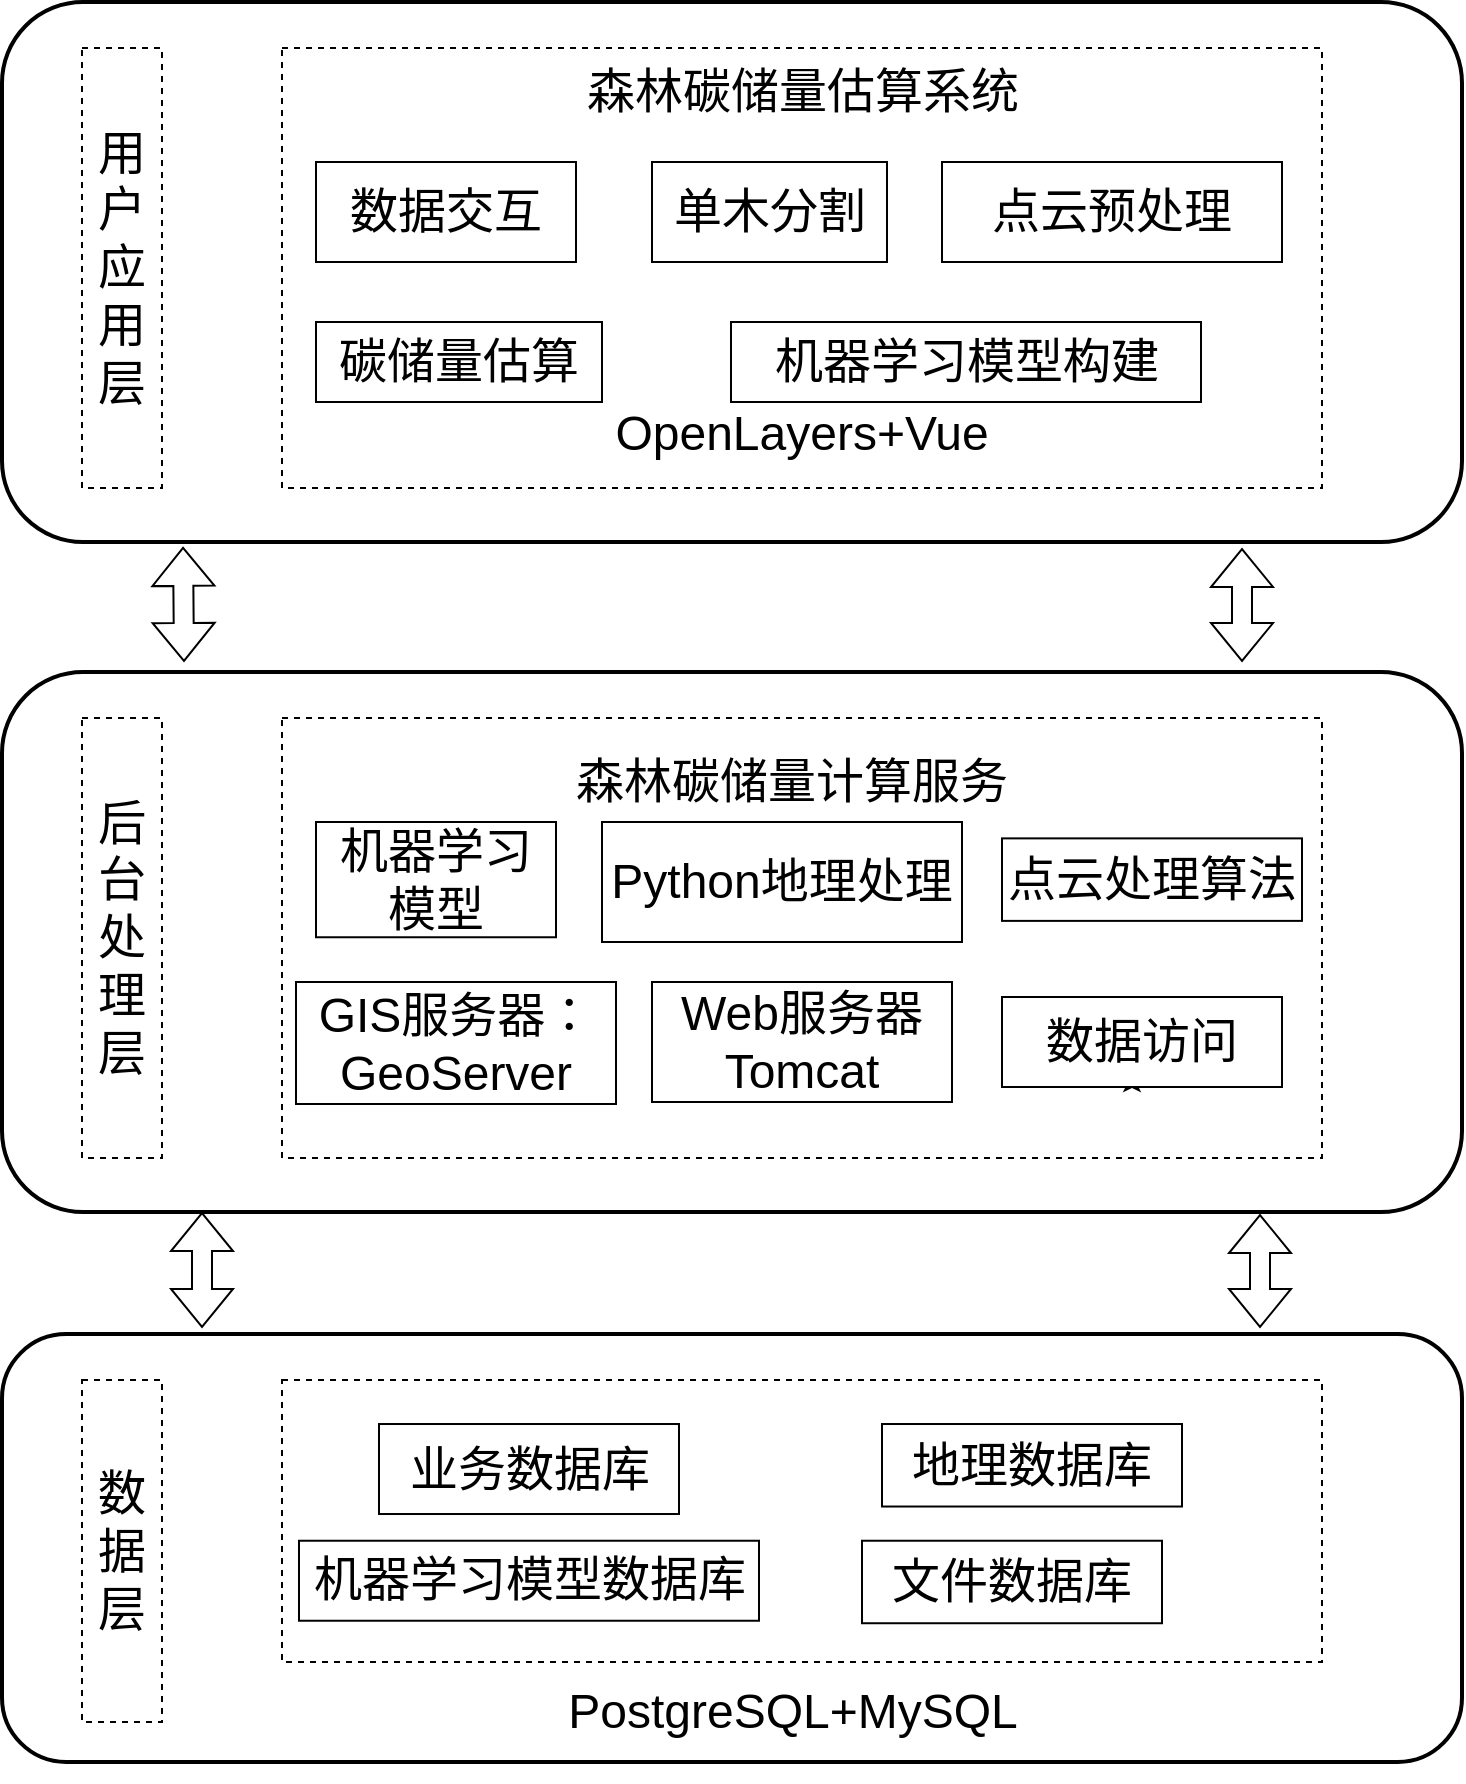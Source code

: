 <mxfile version="23.1.6" type="device">
  <diagram name="第 1 页" id="99LH12-iIIygt7aytNjT">
    <mxGraphModel dx="1893" dy="1029" grid="1" gridSize="10" guides="1" tooltips="1" connect="1" arrows="1" fold="1" page="1" pageScale="1" pageWidth="1200" pageHeight="1600" math="0" shadow="0">
      <root>
        <mxCell id="0" />
        <mxCell id="1" parent="0" />
        <mxCell id="C2tQ5hw08ddfcZUhMbzI-1" value="" style="rounded=1;whiteSpace=wrap;html=1;strokeWidth=2;fontSize=24;" parent="1" vertex="1">
          <mxGeometry x="70" y="80" width="730" height="270" as="geometry" />
        </mxCell>
        <mxCell id="C2tQ5hw08ddfcZUhMbzI-2" value="&lt;font style=&quot;font-size: 24px;&quot;&gt;用户应用层&lt;/font&gt;" style="rounded=0;whiteSpace=wrap;html=1;align=center;dashed=1;fontSize=24;" parent="1" vertex="1">
          <mxGeometry x="110" y="103" width="40" height="220" as="geometry" />
        </mxCell>
        <mxCell id="C2tQ5hw08ddfcZUhMbzI-3" value="" style="rounded=0;whiteSpace=wrap;html=1;dashed=1;fontSize=24;" parent="1" vertex="1">
          <mxGeometry x="210" y="103" width="520" height="220" as="geometry" />
        </mxCell>
        <mxCell id="C2tQ5hw08ddfcZUhMbzI-4" value="&lt;font style=&quot;font-size: 24px;&quot;&gt;森林碳储量估算系统&lt;/font&gt;" style="text;html=1;align=center;verticalAlign=middle;whiteSpace=wrap;rounded=0;fontSize=24;" parent="1" vertex="1">
          <mxGeometry x="332.5" y="120" width="275" height="10" as="geometry" />
        </mxCell>
        <mxCell id="C2tQ5hw08ddfcZUhMbzI-5" value="数据交互" style="rounded=0;whiteSpace=wrap;html=1;fontSize=24;" parent="1" vertex="1">
          <mxGeometry x="227" y="160" width="130" height="50" as="geometry" />
        </mxCell>
        <mxCell id="C2tQ5hw08ddfcZUhMbzI-13" value="" style="shape=flexArrow;endArrow=classic;startArrow=classic;html=1;rounded=0;entryX=0.124;entryY=1.009;entryDx=0;entryDy=0;entryPerimeter=0;fontSize=24;" parent="1" target="C2tQ5hw08ddfcZUhMbzI-1" edge="1">
          <mxGeometry width="100" height="100" relative="1" as="geometry">
            <mxPoint x="161" y="410" as="sourcePoint" />
            <mxPoint x="260" y="360" as="targetPoint" />
          </mxGeometry>
        </mxCell>
        <mxCell id="C2tQ5hw08ddfcZUhMbzI-15" value="" style="shape=flexArrow;endArrow=classic;startArrow=classic;html=1;rounded=0;entryX=0.124;entryY=1.009;entryDx=0;entryDy=0;entryPerimeter=0;fontSize=24;" parent="1" edge="1">
          <mxGeometry width="100" height="100" relative="1" as="geometry">
            <mxPoint x="690" y="410" as="sourcePoint" />
            <mxPoint x="690" y="353" as="targetPoint" />
          </mxGeometry>
        </mxCell>
        <mxCell id="C2tQ5hw08ddfcZUhMbzI-30" value="&lt;font style=&quot;font-size: 24px;&quot;&gt;&lt;font style=&quot;font-size: 24px;&quot;&gt;OpenLayers&lt;/font&gt;+Vue&lt;/font&gt;" style="text;html=1;align=center;verticalAlign=middle;whiteSpace=wrap;rounded=0;fontSize=24;" parent="1" vertex="1">
          <mxGeometry x="440" y="281" width="60" height="30" as="geometry" />
        </mxCell>
        <mxCell id="W-qZDdTBoF4F8lyK2ylj-1" value="单木分割" style="rounded=0;whiteSpace=wrap;html=1;fontSize=24;" vertex="1" parent="1">
          <mxGeometry x="395" y="160" width="117.5" height="50" as="geometry" />
        </mxCell>
        <mxCell id="W-qZDdTBoF4F8lyK2ylj-3" value="点云预处理" style="rounded=0;whiteSpace=wrap;html=1;fontSize=24;" vertex="1" parent="1">
          <mxGeometry x="540" y="160" width="170" height="50" as="geometry" />
        </mxCell>
        <mxCell id="W-qZDdTBoF4F8lyK2ylj-4" value="机器学习模型构建" style="rounded=0;whiteSpace=wrap;html=1;fontSize=24;rotation=0;" vertex="1" parent="1">
          <mxGeometry x="434.5" y="240" width="235" height="40" as="geometry" />
        </mxCell>
        <mxCell id="W-qZDdTBoF4F8lyK2ylj-6" value="碳储量估算" style="rounded=0;whiteSpace=wrap;html=1;fontSize=24;" vertex="1" parent="1">
          <mxGeometry x="227" y="240" width="143" height="40" as="geometry" />
        </mxCell>
        <mxCell id="W-qZDdTBoF4F8lyK2ylj-10" style="edgeStyle=orthogonalEdgeStyle;rounded=0;orthogonalLoop=1;jettySize=auto;html=1;exitX=0.5;exitY=1;exitDx=0;exitDy=0;fontSize=24;" edge="1" parent="1">
          <mxGeometry relative="1" as="geometry">
            <mxPoint x="647.5" y="280" as="sourcePoint" />
            <mxPoint x="647.5" y="280" as="targetPoint" />
          </mxGeometry>
        </mxCell>
        <mxCell id="W-qZDdTBoF4F8lyK2ylj-11" value="" style="rounded=1;whiteSpace=wrap;html=1;strokeWidth=2;fontSize=24;" vertex="1" parent="1">
          <mxGeometry x="70" y="415" width="730" height="270" as="geometry" />
        </mxCell>
        <mxCell id="W-qZDdTBoF4F8lyK2ylj-12" value="&lt;font style=&quot;font-size: 24px;&quot;&gt;后台处理层&lt;/font&gt;" style="rounded=0;whiteSpace=wrap;html=1;align=center;dashed=1;fontSize=24;" vertex="1" parent="1">
          <mxGeometry x="110" y="438" width="40" height="220" as="geometry" />
        </mxCell>
        <mxCell id="W-qZDdTBoF4F8lyK2ylj-13" value="" style="rounded=0;whiteSpace=wrap;html=1;dashed=1;fontSize=24;" vertex="1" parent="1">
          <mxGeometry x="210" y="438" width="520" height="220" as="geometry" />
        </mxCell>
        <mxCell id="W-qZDdTBoF4F8lyK2ylj-15" value="GIS服务器：GeoServer" style="rounded=0;whiteSpace=wrap;html=1;fontSize=24;" vertex="1" parent="1">
          <mxGeometry x="217" y="570" width="160" height="61" as="geometry" />
        </mxCell>
        <mxCell id="W-qZDdTBoF4F8lyK2ylj-19" value="Web服务器Tomcat" style="rounded=0;whiteSpace=wrap;html=1;fontSize=24;" vertex="1" parent="1">
          <mxGeometry x="395" y="570" width="150" height="60" as="geometry" />
        </mxCell>
        <mxCell id="W-qZDdTBoF4F8lyK2ylj-20" value="Python地理处理" style="rounded=0;whiteSpace=wrap;html=1;fontSize=24;" vertex="1" parent="1">
          <mxGeometry x="370" y="490" width="180" height="60" as="geometry" />
        </mxCell>
        <mxCell id="W-qZDdTBoF4F8lyK2ylj-21" value="机器学习模型" style="rounded=0;whiteSpace=wrap;html=1;fontSize=24;" vertex="1" parent="1">
          <mxGeometry x="227" y="490" width="120" height="57.63" as="geometry" />
        </mxCell>
        <mxCell id="W-qZDdTBoF4F8lyK2ylj-24" style="edgeStyle=orthogonalEdgeStyle;rounded=0;orthogonalLoop=1;jettySize=auto;html=1;exitX=0.5;exitY=1;exitDx=0;exitDy=0;fontSize=24;" edge="1" parent="1" source="W-qZDdTBoF4F8lyK2ylj-18">
          <mxGeometry relative="1" as="geometry">
            <mxPoint x="635" y="616" as="sourcePoint" />
            <mxPoint x="635" y="616" as="targetPoint" />
          </mxGeometry>
        </mxCell>
        <mxCell id="W-qZDdTBoF4F8lyK2ylj-25" value="点云处理算法" style="rounded=0;whiteSpace=wrap;html=1;fontSize=24;" vertex="1" parent="1">
          <mxGeometry x="570" y="498.19" width="150" height="41.25" as="geometry" />
        </mxCell>
        <mxCell id="W-qZDdTBoF4F8lyK2ylj-38" value="" style="rounded=1;whiteSpace=wrap;html=1;strokeWidth=2;fontSize=24;" vertex="1" parent="1">
          <mxGeometry x="70" y="746" width="730" height="214" as="geometry" />
        </mxCell>
        <mxCell id="W-qZDdTBoF4F8lyK2ylj-39" value="&lt;font style=&quot;font-size: 24px;&quot;&gt;数据层&lt;/font&gt;" style="rounded=0;whiteSpace=wrap;html=1;align=center;dashed=1;fontSize=24;" vertex="1" parent="1">
          <mxGeometry x="110" y="769" width="40" height="171" as="geometry" />
        </mxCell>
        <mxCell id="W-qZDdTBoF4F8lyK2ylj-40" value="" style="rounded=0;whiteSpace=wrap;html=1;dashed=1;fontSize=24;" vertex="1" parent="1">
          <mxGeometry x="210" y="769" width="520" height="141" as="geometry" />
        </mxCell>
        <mxCell id="W-qZDdTBoF4F8lyK2ylj-42" value="业务数据库" style="rounded=0;whiteSpace=wrap;html=1;fontSize=24;" vertex="1" parent="1">
          <mxGeometry x="258.5" y="791.01" width="150" height="45" as="geometry" />
        </mxCell>
        <mxCell id="W-qZDdTBoF4F8lyK2ylj-43" value="&lt;span style=&quot;text-decoration-line: none; font-size: 24px;&quot;&gt;PostgreSQL&lt;/span&gt;&lt;span style=&quot;font-size: 24px;&quot;&gt;+MySQL&lt;/span&gt;" style="text;html=1;align=center;verticalAlign=middle;whiteSpace=wrap;rounded=0;fontSize=24;" vertex="1" parent="1">
          <mxGeometry x="363.5" y="900" width="203" height="69.87" as="geometry" />
        </mxCell>
        <mxCell id="W-qZDdTBoF4F8lyK2ylj-46" value="地理数据库" style="rounded=0;whiteSpace=wrap;html=1;fontSize=24;" vertex="1" parent="1">
          <mxGeometry x="510" y="791.01" width="150" height="41.25" as="geometry" />
        </mxCell>
        <mxCell id="W-qZDdTBoF4F8lyK2ylj-47" value="机器学习模型数据库" style="rounded=0;whiteSpace=wrap;html=1;fontSize=24;" vertex="1" parent="1">
          <mxGeometry x="218.5" y="849.37" width="230" height="40" as="geometry" />
        </mxCell>
        <mxCell id="W-qZDdTBoF4F8lyK2ylj-48" style="edgeStyle=orthogonalEdgeStyle;rounded=0;orthogonalLoop=1;jettySize=auto;html=1;exitX=0.5;exitY=1;exitDx=0;exitDy=0;fontSize=24;" edge="1" parent="1">
          <mxGeometry relative="1" as="geometry">
            <mxPoint x="642" y="900.13" as="sourcePoint" />
            <mxPoint x="642" y="900.13" as="targetPoint" />
          </mxGeometry>
        </mxCell>
        <mxCell id="W-qZDdTBoF4F8lyK2ylj-49" value="文件数据库" style="rounded=0;whiteSpace=wrap;html=1;fontSize=24;" vertex="1" parent="1">
          <mxGeometry x="500" y="849.37" width="150" height="41.25" as="geometry" />
        </mxCell>
        <mxCell id="W-qZDdTBoF4F8lyK2ylj-50" value="" style="shape=flexArrow;endArrow=classic;startArrow=classic;html=1;rounded=0;entryX=0.124;entryY=1.009;entryDx=0;entryDy=0;entryPerimeter=0;fontSize=24;" edge="1" parent="1">
          <mxGeometry width="100" height="100" relative="1" as="geometry">
            <mxPoint x="170" y="743" as="sourcePoint" />
            <mxPoint x="170" y="685" as="targetPoint" />
          </mxGeometry>
        </mxCell>
        <mxCell id="W-qZDdTBoF4F8lyK2ylj-51" value="" style="shape=flexArrow;endArrow=classic;startArrow=classic;html=1;rounded=0;entryX=0.124;entryY=1.009;entryDx=0;entryDy=0;entryPerimeter=0;fontSize=24;" edge="1" parent="1">
          <mxGeometry width="100" height="100" relative="1" as="geometry">
            <mxPoint x="699" y="743" as="sourcePoint" />
            <mxPoint x="699" y="686" as="targetPoint" />
          </mxGeometry>
        </mxCell>
        <mxCell id="W-qZDdTBoF4F8lyK2ylj-55" value="&lt;font style=&quot;font-size: 24px;&quot;&gt;森林碳储量计算服务&lt;/font&gt;" style="text;html=1;align=center;verticalAlign=middle;whiteSpace=wrap;rounded=0;fontSize=24;" vertex="1" parent="1">
          <mxGeometry x="330" y="450" width="270" height="40" as="geometry" />
        </mxCell>
        <mxCell id="W-qZDdTBoF4F8lyK2ylj-56" value="" style="edgeStyle=orthogonalEdgeStyle;rounded=0;orthogonalLoop=1;jettySize=auto;html=1;exitX=0.5;exitY=1;exitDx=0;exitDy=0;fontSize=24;" edge="1" parent="1" target="W-qZDdTBoF4F8lyK2ylj-18">
          <mxGeometry relative="1" as="geometry">
            <mxPoint x="635" y="616" as="sourcePoint" />
            <mxPoint x="635" y="616" as="targetPoint" />
          </mxGeometry>
        </mxCell>
        <mxCell id="W-qZDdTBoF4F8lyK2ylj-18" value="数据访问" style="rounded=0;whiteSpace=wrap;html=1;fontSize=24;" vertex="1" parent="1">
          <mxGeometry x="570" y="577.5" width="140" height="45" as="geometry" />
        </mxCell>
      </root>
    </mxGraphModel>
  </diagram>
</mxfile>
